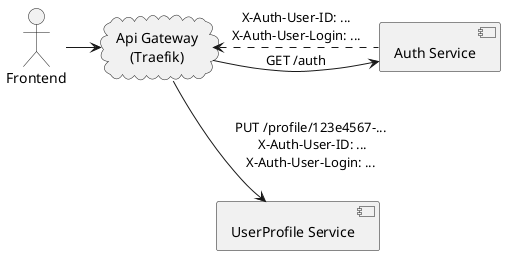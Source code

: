 @startuml
skinparam defaultTextAlignment center

actor User [
    Frontend
]

component Auth [
    Auth Service
]

component UserProfile [
    UserProfile Service
]

cloud APIGateway [
    Api Gateway
    (Traefik)
]

User -right-> APIGateway

Auth -[hidden]down- UserProfile

APIGateway -right-> Auth: GET /auth
APIGateway <.right. Auth: X-Auth-User-ID: ...\nX-Auth-User-Login: ...

APIGateway -right-> UserProfile: PUT /profile/123e4567-...\n X-Auth-User-ID: ...\nX-Auth-User-Login: ...

@enduml